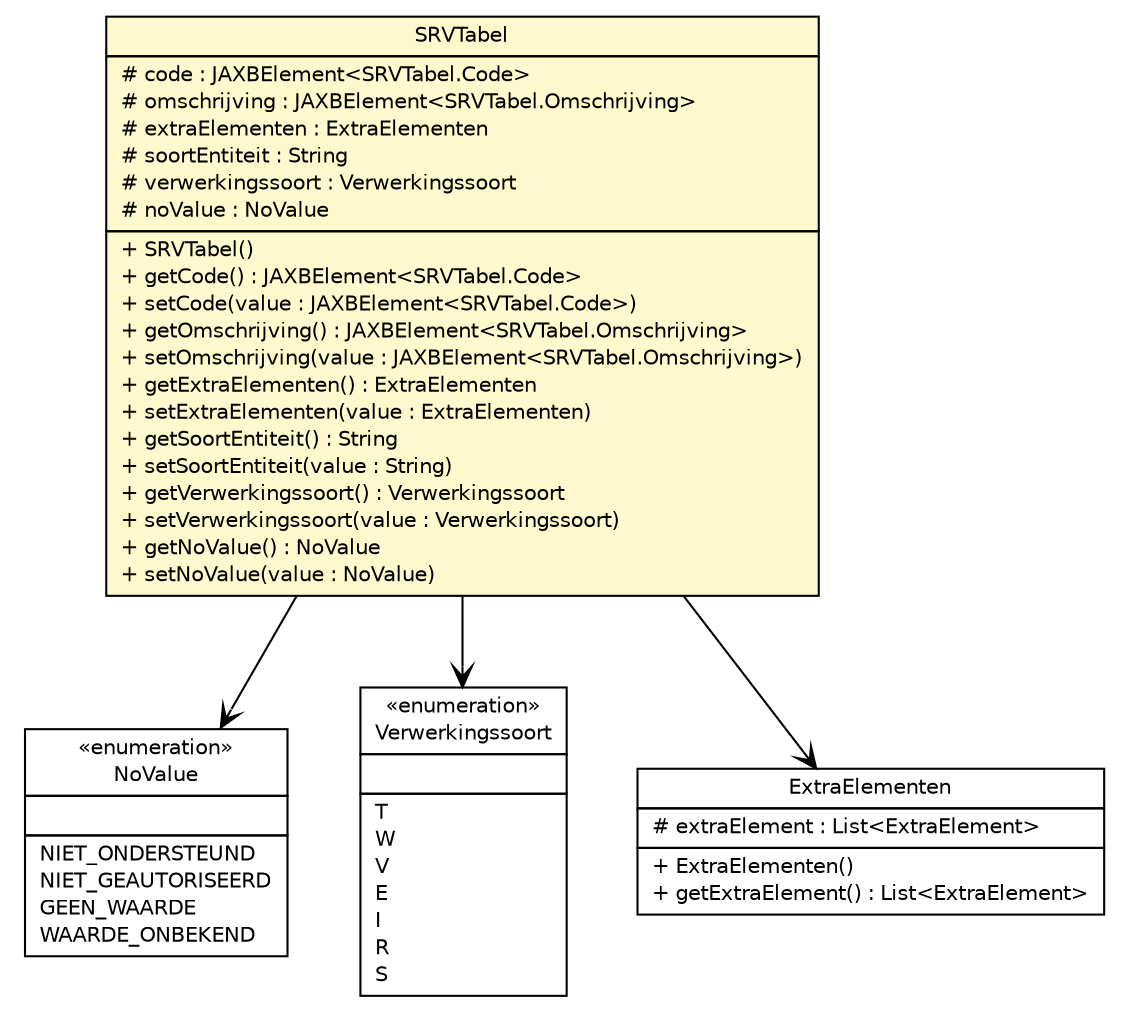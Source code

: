#!/usr/local/bin/dot
#
# Class diagram 
# Generated by UMLGraph version R5_6-24-gf6e263 (http://www.umlgraph.org/)
#

digraph G {
	edge [fontname="Helvetica",fontsize=10,labelfontname="Helvetica",labelfontsize=10];
	node [fontname="Helvetica",fontsize=10,shape=plaintext];
	nodesep=0.25;
	ranksep=0.5;
	// nl.egem.stuf.sector.bg._0204.SRVTabel
	c191378 [label=<<table title="nl.egem.stuf.sector.bg._0204.SRVTabel" border="0" cellborder="1" cellspacing="0" cellpadding="2" port="p" bgcolor="lemonChiffon" href="./SRVTabel.html">
		<tr><td><table border="0" cellspacing="0" cellpadding="1">
<tr><td align="center" balign="center"> SRVTabel </td></tr>
		</table></td></tr>
		<tr><td><table border="0" cellspacing="0" cellpadding="1">
<tr><td align="left" balign="left"> # code : JAXBElement&lt;SRVTabel.Code&gt; </td></tr>
<tr><td align="left" balign="left"> # omschrijving : JAXBElement&lt;SRVTabel.Omschrijving&gt; </td></tr>
<tr><td align="left" balign="left"> # extraElementen : ExtraElementen </td></tr>
<tr><td align="left" balign="left"> # soortEntiteit : String </td></tr>
<tr><td align="left" balign="left"> # verwerkingssoort : Verwerkingssoort </td></tr>
<tr><td align="left" balign="left"> # noValue : NoValue </td></tr>
		</table></td></tr>
		<tr><td><table border="0" cellspacing="0" cellpadding="1">
<tr><td align="left" balign="left"> + SRVTabel() </td></tr>
<tr><td align="left" balign="left"> + getCode() : JAXBElement&lt;SRVTabel.Code&gt; </td></tr>
<tr><td align="left" balign="left"> + setCode(value : JAXBElement&lt;SRVTabel.Code&gt;) </td></tr>
<tr><td align="left" balign="left"> + getOmschrijving() : JAXBElement&lt;SRVTabel.Omschrijving&gt; </td></tr>
<tr><td align="left" balign="left"> + setOmschrijving(value : JAXBElement&lt;SRVTabel.Omschrijving&gt;) </td></tr>
<tr><td align="left" balign="left"> + getExtraElementen() : ExtraElementen </td></tr>
<tr><td align="left" balign="left"> + setExtraElementen(value : ExtraElementen) </td></tr>
<tr><td align="left" balign="left"> + getSoortEntiteit() : String </td></tr>
<tr><td align="left" balign="left"> + setSoortEntiteit(value : String) </td></tr>
<tr><td align="left" balign="left"> + getVerwerkingssoort() : Verwerkingssoort </td></tr>
<tr><td align="left" balign="left"> + setVerwerkingssoort(value : Verwerkingssoort) </td></tr>
<tr><td align="left" balign="left"> + getNoValue() : NoValue </td></tr>
<tr><td align="left" balign="left"> + setNoValue(value : NoValue) </td></tr>
		</table></td></tr>
		</table>>, URL="./SRVTabel.html", fontname="Helvetica", fontcolor="black", fontsize=10.0];
	// nl.egem.stuf.stuf0204.NoValue
	c191760 [label=<<table title="nl.egem.stuf.stuf0204.NoValue" border="0" cellborder="1" cellspacing="0" cellpadding="2" port="p" href="../../../stuf0204/NoValue.html">
		<tr><td><table border="0" cellspacing="0" cellpadding="1">
<tr><td align="center" balign="center"> &#171;enumeration&#187; </td></tr>
<tr><td align="center" balign="center"> NoValue </td></tr>
		</table></td></tr>
		<tr><td><table border="0" cellspacing="0" cellpadding="1">
<tr><td align="left" balign="left">  </td></tr>
		</table></td></tr>
		<tr><td><table border="0" cellspacing="0" cellpadding="1">
<tr><td align="left" balign="left"> NIET_ONDERSTEUND </td></tr>
<tr><td align="left" balign="left"> NIET_GEAUTORISEERD </td></tr>
<tr><td align="left" balign="left"> GEEN_WAARDE </td></tr>
<tr><td align="left" balign="left"> WAARDE_ONBEKEND </td></tr>
		</table></td></tr>
		</table>>, URL="../../../stuf0204/NoValue.html", fontname="Helvetica", fontcolor="black", fontsize=10.0];
	// nl.egem.stuf.stuf0204.Verwerkingssoort
	c191763 [label=<<table title="nl.egem.stuf.stuf0204.Verwerkingssoort" border="0" cellborder="1" cellspacing="0" cellpadding="2" port="p" href="../../../stuf0204/Verwerkingssoort.html">
		<tr><td><table border="0" cellspacing="0" cellpadding="1">
<tr><td align="center" balign="center"> &#171;enumeration&#187; </td></tr>
<tr><td align="center" balign="center"> Verwerkingssoort </td></tr>
		</table></td></tr>
		<tr><td><table border="0" cellspacing="0" cellpadding="1">
<tr><td align="left" balign="left">  </td></tr>
		</table></td></tr>
		<tr><td><table border="0" cellspacing="0" cellpadding="1">
<tr><td align="left" balign="left"> T </td></tr>
<tr><td align="left" balign="left"> W </td></tr>
<tr><td align="left" balign="left"> V </td></tr>
<tr><td align="left" balign="left"> E </td></tr>
<tr><td align="left" balign="left"> I </td></tr>
<tr><td align="left" balign="left"> R </td></tr>
<tr><td align="left" balign="left"> S </td></tr>
		</table></td></tr>
		</table>>, URL="../../../stuf0204/Verwerkingssoort.html", fontname="Helvetica", fontcolor="black", fontsize=10.0];
	// nl.egem.stuf.stuf0204.ExtraElementen
	c191775 [label=<<table title="nl.egem.stuf.stuf0204.ExtraElementen" border="0" cellborder="1" cellspacing="0" cellpadding="2" port="p" href="../../../stuf0204/ExtraElementen.html">
		<tr><td><table border="0" cellspacing="0" cellpadding="1">
<tr><td align="center" balign="center"> ExtraElementen </td></tr>
		</table></td></tr>
		<tr><td><table border="0" cellspacing="0" cellpadding="1">
<tr><td align="left" balign="left"> # extraElement : List&lt;ExtraElement&gt; </td></tr>
		</table></td></tr>
		<tr><td><table border="0" cellspacing="0" cellpadding="1">
<tr><td align="left" balign="left"> + ExtraElementen() </td></tr>
<tr><td align="left" balign="left"> + getExtraElement() : List&lt;ExtraElement&gt; </td></tr>
		</table></td></tr>
		</table>>, URL="../../../stuf0204/ExtraElementen.html", fontname="Helvetica", fontcolor="black", fontsize=10.0];
	// nl.egem.stuf.sector.bg._0204.SRVTabel NAVASSOC nl.egem.stuf.stuf0204.ExtraElementen
	c191378:p -> c191775:p [taillabel="", label="", headlabel="", fontname="Helvetica", fontcolor="black", fontsize=10.0, color="black", arrowhead=open];
	// nl.egem.stuf.sector.bg._0204.SRVTabel NAVASSOC nl.egem.stuf.stuf0204.Verwerkingssoort
	c191378:p -> c191763:p [taillabel="", label="", headlabel="", fontname="Helvetica", fontcolor="black", fontsize=10.0, color="black", arrowhead=open];
	// nl.egem.stuf.sector.bg._0204.SRVTabel NAVASSOC nl.egem.stuf.stuf0204.NoValue
	c191378:p -> c191760:p [taillabel="", label="", headlabel="", fontname="Helvetica", fontcolor="black", fontsize=10.0, color="black", arrowhead=open];
}

